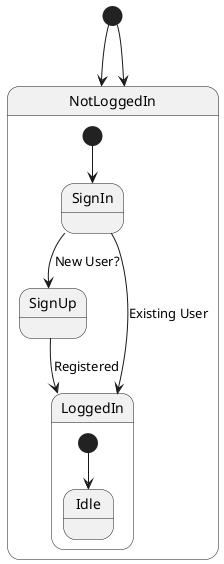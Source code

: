 @startuml authentication_SD
[*] --> NotLoggedIn

state NotLoggedIn {
    [*] --> SignIn
    SignIn --> SignUp: New User?
    SignIn --> LoggedIn: Existing User
    SignUp --> LoggedIn: Registered
}

state LoggedIn {
    [*] --> Idle
}

[*] --> NotLoggedIn
@enduml

